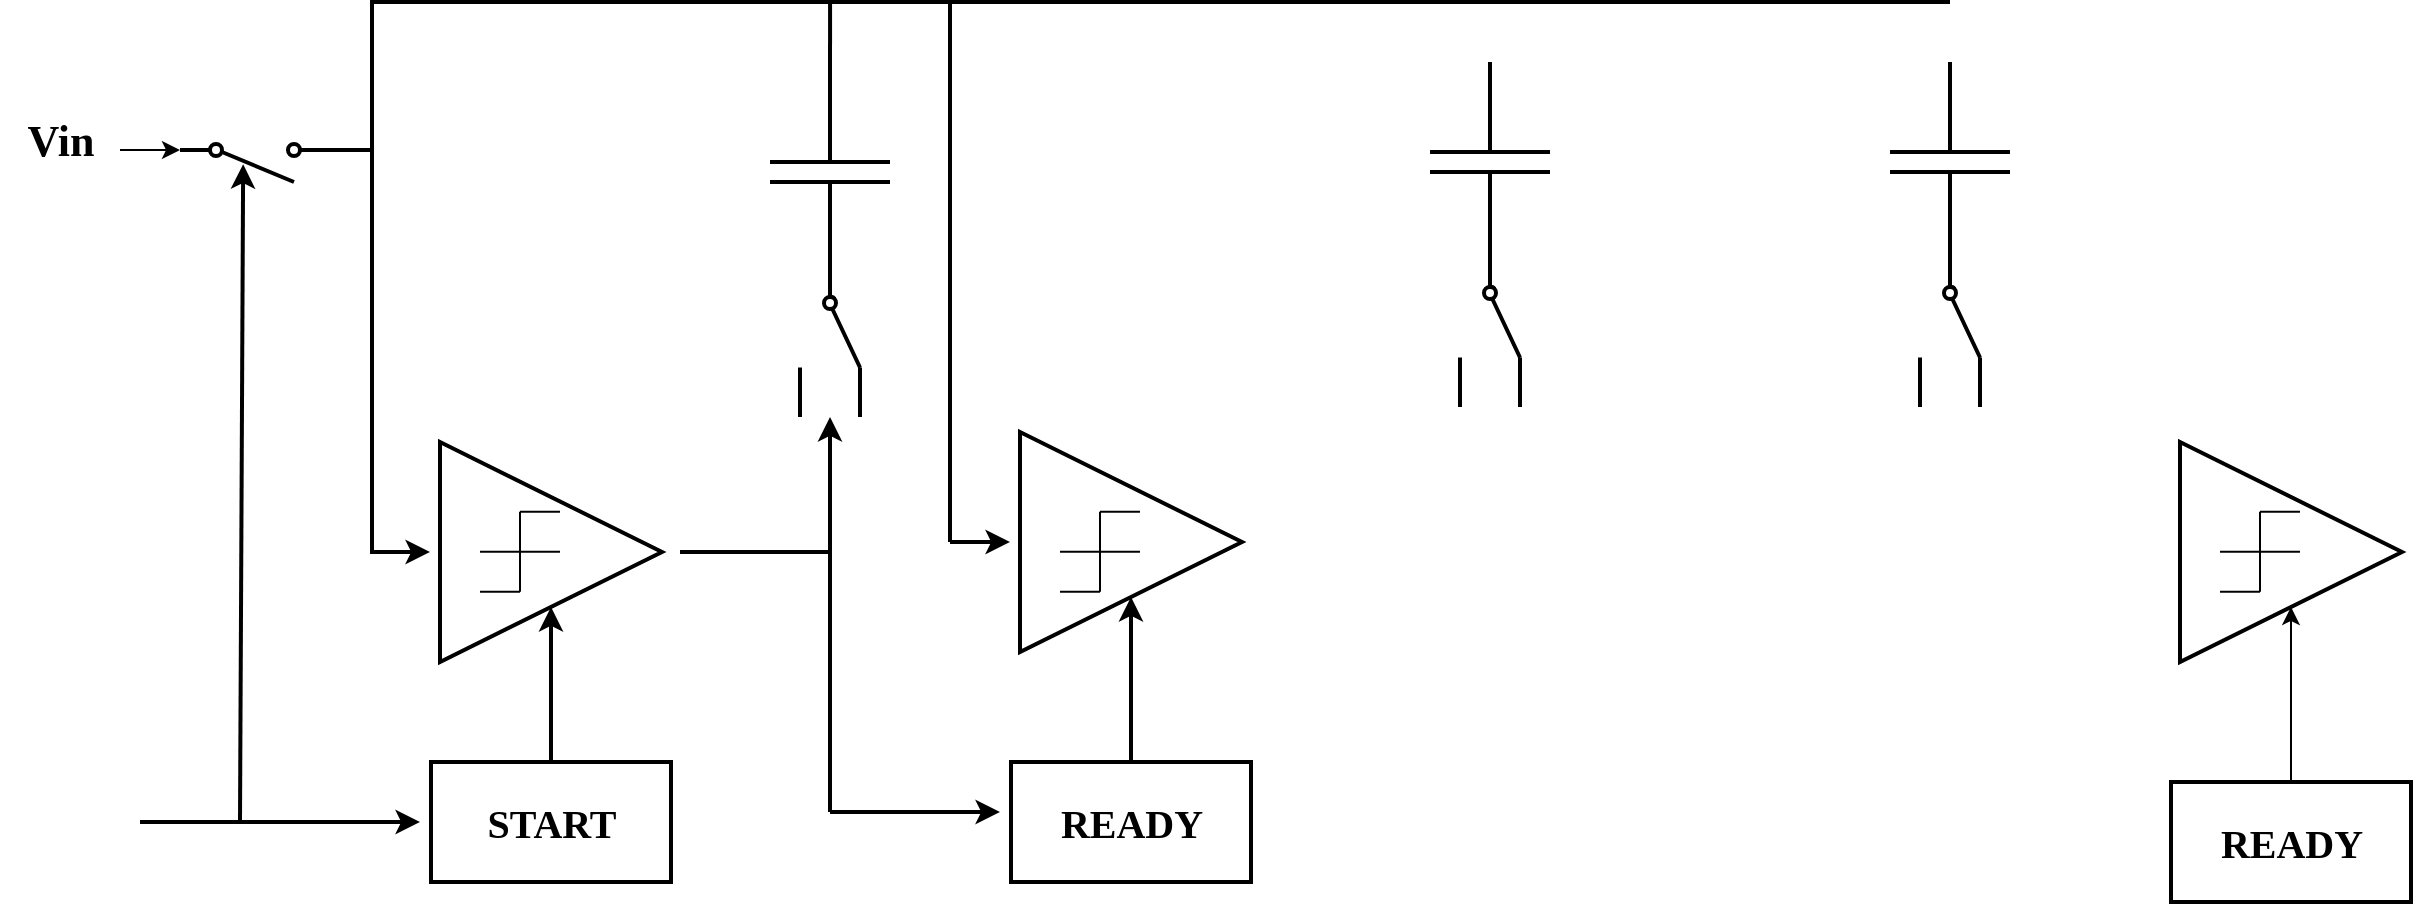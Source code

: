 <mxfile version="24.4.0" type="github">
  <diagram name="第 1 页" id="rRfl9mwUBugoD33uotSe">
    <mxGraphModel dx="581" dy="290" grid="1" gridSize="5" guides="1" tooltips="1" connect="1" arrows="1" fold="1" page="1" pageScale="1" pageWidth="1654" pageHeight="2336" math="0" shadow="0">
      <root>
        <mxCell id="0" />
        <mxCell id="1" parent="0" />
        <mxCell id="vMDUBXKROZBvSZ6tEabD-2" value="" style="triangle;whiteSpace=wrap;html=1;strokeWidth=2;" vertex="1" parent="1">
          <mxGeometry x="240" y="320" width="111" height="110" as="geometry" />
        </mxCell>
        <mxCell id="vMDUBXKROZBvSZ6tEabD-12" value="" style="endArrow=none;html=1;rounded=0;" edge="1" parent="1">
          <mxGeometry width="50" height="50" relative="1" as="geometry">
            <mxPoint x="260" y="394.86" as="sourcePoint" />
            <mxPoint x="280" y="394.86" as="targetPoint" />
          </mxGeometry>
        </mxCell>
        <mxCell id="vMDUBXKROZBvSZ6tEabD-13" value="" style="endArrow=none;html=1;rounded=0;" edge="1" parent="1">
          <mxGeometry width="50" height="50" relative="1" as="geometry">
            <mxPoint x="280" y="394.86" as="sourcePoint" />
            <mxPoint x="280" y="354.86" as="targetPoint" />
          </mxGeometry>
        </mxCell>
        <mxCell id="vMDUBXKROZBvSZ6tEabD-15" value="" style="endArrow=none;html=1;rounded=0;" edge="1" parent="1">
          <mxGeometry width="50" height="50" relative="1" as="geometry">
            <mxPoint x="280" y="354.86" as="sourcePoint" />
            <mxPoint x="300" y="354.86" as="targetPoint" />
          </mxGeometry>
        </mxCell>
        <mxCell id="vMDUBXKROZBvSZ6tEabD-16" value="" style="endArrow=none;html=1;rounded=0;" edge="1" parent="1">
          <mxGeometry width="50" height="50" relative="1" as="geometry">
            <mxPoint x="260" y="374.86" as="sourcePoint" />
            <mxPoint x="300" y="374.86" as="targetPoint" />
          </mxGeometry>
        </mxCell>
        <mxCell id="vMDUBXKROZBvSZ6tEabD-17" value="" style="triangle;whiteSpace=wrap;html=1;strokeWidth=2;" vertex="1" parent="1">
          <mxGeometry x="530" y="315" width="111" height="110" as="geometry" />
        </mxCell>
        <mxCell id="vMDUBXKROZBvSZ6tEabD-18" value="" style="endArrow=none;html=1;rounded=0;" edge="1" parent="1">
          <mxGeometry width="50" height="50" relative="1" as="geometry">
            <mxPoint x="550" y="394.86" as="sourcePoint" />
            <mxPoint x="570" y="394.86" as="targetPoint" />
          </mxGeometry>
        </mxCell>
        <mxCell id="vMDUBXKROZBvSZ6tEabD-19" value="" style="endArrow=none;html=1;rounded=0;" edge="1" parent="1">
          <mxGeometry width="50" height="50" relative="1" as="geometry">
            <mxPoint x="570" y="394.86" as="sourcePoint" />
            <mxPoint x="570" y="354.86" as="targetPoint" />
          </mxGeometry>
        </mxCell>
        <mxCell id="vMDUBXKROZBvSZ6tEabD-20" value="" style="endArrow=none;html=1;rounded=0;" edge="1" parent="1">
          <mxGeometry width="50" height="50" relative="1" as="geometry">
            <mxPoint x="570" y="354.86" as="sourcePoint" />
            <mxPoint x="590" y="354.86" as="targetPoint" />
          </mxGeometry>
        </mxCell>
        <mxCell id="vMDUBXKROZBvSZ6tEabD-21" value="" style="endArrow=none;html=1;rounded=0;" edge="1" parent="1">
          <mxGeometry width="50" height="50" relative="1" as="geometry">
            <mxPoint x="550" y="374.86" as="sourcePoint" />
            <mxPoint x="590" y="374.86" as="targetPoint" />
          </mxGeometry>
        </mxCell>
        <mxCell id="vMDUBXKROZBvSZ6tEabD-22" value="" style="triangle;whiteSpace=wrap;html=1;strokeWidth=2;" vertex="1" parent="1">
          <mxGeometry x="1110" y="320" width="111" height="110" as="geometry" />
        </mxCell>
        <mxCell id="vMDUBXKROZBvSZ6tEabD-23" value="" style="endArrow=none;html=1;rounded=0;" edge="1" parent="1">
          <mxGeometry width="50" height="50" relative="1" as="geometry">
            <mxPoint x="1130" y="394.86" as="sourcePoint" />
            <mxPoint x="1150" y="394.86" as="targetPoint" />
          </mxGeometry>
        </mxCell>
        <mxCell id="vMDUBXKROZBvSZ6tEabD-24" value="" style="endArrow=none;html=1;rounded=0;" edge="1" parent="1">
          <mxGeometry width="50" height="50" relative="1" as="geometry">
            <mxPoint x="1150" y="394.86" as="sourcePoint" />
            <mxPoint x="1150" y="354.86" as="targetPoint" />
          </mxGeometry>
        </mxCell>
        <mxCell id="vMDUBXKROZBvSZ6tEabD-25" value="" style="endArrow=none;html=1;rounded=0;" edge="1" parent="1">
          <mxGeometry width="50" height="50" relative="1" as="geometry">
            <mxPoint x="1150" y="354.86" as="sourcePoint" />
            <mxPoint x="1170" y="354.86" as="targetPoint" />
          </mxGeometry>
        </mxCell>
        <mxCell id="vMDUBXKROZBvSZ6tEabD-26" value="" style="endArrow=none;html=1;rounded=0;" edge="1" parent="1">
          <mxGeometry width="50" height="50" relative="1" as="geometry">
            <mxPoint x="1130" y="374.86" as="sourcePoint" />
            <mxPoint x="1170" y="374.86" as="targetPoint" />
          </mxGeometry>
        </mxCell>
        <mxCell id="vMDUBXKROZBvSZ6tEabD-45" style="edgeStyle=orthogonalEdgeStyle;rounded=0;orthogonalLoop=1;jettySize=auto;html=1;strokeWidth=2;exitX=0;exitY=0.8;exitDx=0;exitDy=0;" edge="1" parent="1" source="vMDUBXKROZBvSZ6tEabD-31">
          <mxGeometry relative="1" as="geometry">
            <mxPoint x="235" y="375" as="targetPoint" />
            <mxPoint x="186" y="174" as="sourcePoint" />
            <Array as="points">
              <mxPoint x="206" y="174" />
              <mxPoint x="206" y="375" />
            </Array>
          </mxGeometry>
        </mxCell>
        <mxCell id="vMDUBXKROZBvSZ6tEabD-31" value="" style="html=1;shape=mxgraph.electrical.electro-mechanical.singleSwitch;aspect=fixed;elSwitchState=off;direction=west;flipH=1;strokeWidth=2;" vertex="1" parent="1">
          <mxGeometry x="110" y="170" width="75" height="20" as="geometry" />
        </mxCell>
        <mxCell id="vMDUBXKROZBvSZ6tEabD-37" style="edgeStyle=orthogonalEdgeStyle;rounded=0;orthogonalLoop=1;jettySize=auto;html=1;strokeWidth=2;" edge="1" parent="1" source="vMDUBXKROZBvSZ6tEabD-32" target="vMDUBXKROZBvSZ6tEabD-2">
          <mxGeometry relative="1" as="geometry" />
        </mxCell>
        <mxCell id="vMDUBXKROZBvSZ6tEabD-32" value="START" style="rounded=0;whiteSpace=wrap;html=1;fontFamily=Times New Roman;fontStyle=1;fontSize=20;strokeWidth=2;" vertex="1" parent="1">
          <mxGeometry x="235.5" y="480" width="120" height="60" as="geometry" />
        </mxCell>
        <mxCell id="vMDUBXKROZBvSZ6tEabD-38" style="edgeStyle=orthogonalEdgeStyle;rounded=0;orthogonalLoop=1;jettySize=auto;html=1;strokeWidth=2;" edge="1" parent="1" source="vMDUBXKROZBvSZ6tEabD-34" target="vMDUBXKROZBvSZ6tEabD-17">
          <mxGeometry relative="1" as="geometry" />
        </mxCell>
        <mxCell id="vMDUBXKROZBvSZ6tEabD-34" value="READY" style="rounded=0;whiteSpace=wrap;html=1;fontFamily=Times New Roman;fontStyle=1;fontSize=20;strokeWidth=2;" vertex="1" parent="1">
          <mxGeometry x="525.5" y="480" width="120" height="60" as="geometry" />
        </mxCell>
        <mxCell id="vMDUBXKROZBvSZ6tEabD-36" style="edgeStyle=orthogonalEdgeStyle;rounded=0;orthogonalLoop=1;jettySize=auto;html=1;" edge="1" parent="1" source="vMDUBXKROZBvSZ6tEabD-35" target="vMDUBXKROZBvSZ6tEabD-22">
          <mxGeometry relative="1" as="geometry" />
        </mxCell>
        <mxCell id="vMDUBXKROZBvSZ6tEabD-35" value="READY" style="rounded=0;whiteSpace=wrap;html=1;fontFamily=Times New Roman;fontStyle=1;fontSize=20;strokeWidth=2;" vertex="1" parent="1">
          <mxGeometry x="1105.5" y="490" width="120" height="60" as="geometry" />
        </mxCell>
        <mxCell id="vMDUBXKROZBvSZ6tEabD-39" value="" style="endArrow=classic;html=1;rounded=0;fontSize=14;strokeWidth=2;" edge="1" parent="1">
          <mxGeometry width="50" height="50" relative="1" as="geometry">
            <mxPoint x="90" y="510" as="sourcePoint" />
            <mxPoint x="230" y="510" as="targetPoint" />
          </mxGeometry>
        </mxCell>
        <mxCell id="vMDUBXKROZBvSZ6tEabD-41" value="" style="endArrow=classic;html=1;rounded=0;entryX=0.421;entryY=0.446;entryDx=0;entryDy=0;entryPerimeter=0;endFill=1;strokeWidth=2;" edge="1" parent="1" target="vMDUBXKROZBvSZ6tEabD-31">
          <mxGeometry width="50" height="50" relative="1" as="geometry">
            <mxPoint x="140" y="510" as="sourcePoint" />
            <mxPoint x="190" y="460" as="targetPoint" />
          </mxGeometry>
        </mxCell>
        <mxCell id="vMDUBXKROZBvSZ6tEabD-43" style="edgeStyle=orthogonalEdgeStyle;rounded=0;orthogonalLoop=1;jettySize=auto;html=1;entryX=1;entryY=0.8;entryDx=0;entryDy=0;" edge="1" parent="1" source="vMDUBXKROZBvSZ6tEabD-42" target="vMDUBXKROZBvSZ6tEabD-31">
          <mxGeometry relative="1" as="geometry">
            <mxPoint x="90" y="174" as="sourcePoint" />
            <Array as="points">
              <mxPoint x="90" y="174" />
              <mxPoint x="90" y="174" />
            </Array>
          </mxGeometry>
        </mxCell>
        <mxCell id="vMDUBXKROZBvSZ6tEabD-42" value="Vin" style="text;html=1;align=center;verticalAlign=middle;resizable=0;points=[];autosize=1;strokeColor=none;fillColor=none;fontFamily=Times New Roman;fontSize=22;fontStyle=1" vertex="1" parent="1">
          <mxGeometry x="20" y="150" width="60" height="40" as="geometry" />
        </mxCell>
        <mxCell id="vMDUBXKROZBvSZ6tEabD-46" value="" style="endArrow=none;html=1;rounded=0;strokeWidth=2;" edge="1" parent="1">
          <mxGeometry width="50" height="50" relative="1" as="geometry">
            <mxPoint x="206" y="175" as="sourcePoint" />
            <mxPoint x="206" y="100" as="targetPoint" />
          </mxGeometry>
        </mxCell>
        <mxCell id="vMDUBXKROZBvSZ6tEabD-47" value="" style="endArrow=none;html=1;rounded=0;strokeWidth=2;" edge="1" parent="1">
          <mxGeometry width="50" height="50" relative="1" as="geometry">
            <mxPoint x="205" y="100" as="sourcePoint" />
            <mxPoint x="435" y="100" as="targetPoint" />
          </mxGeometry>
        </mxCell>
        <mxCell id="vMDUBXKROZBvSZ6tEabD-50" style="edgeStyle=orthogonalEdgeStyle;rounded=0;orthogonalLoop=1;jettySize=auto;html=1;exitX=0;exitY=0.5;exitDx=0;exitDy=0;exitPerimeter=0;endArrow=none;endFill=0;strokeWidth=2;" edge="1" parent="1" source="vMDUBXKROZBvSZ6tEabD-48">
          <mxGeometry relative="1" as="geometry">
            <mxPoint x="435.039" y="100" as="targetPoint" />
          </mxGeometry>
        </mxCell>
        <mxCell id="vMDUBXKROZBvSZ6tEabD-48" value="c" style="pointerEvents=1;verticalLabelPosition=bottom;shadow=0;dashed=0;align=center;html=1;verticalAlign=top;shape=mxgraph.electrical.capacitors.capacitor_1;direction=south;strokeWidth=2;" vertex="1" parent="1">
          <mxGeometry x="405" y="135" width="60" height="100" as="geometry" />
        </mxCell>
        <mxCell id="vMDUBXKROZBvSZ6tEabD-53" value="" style="pointerEvents=1;verticalLabelPosition=bottom;shadow=0;dashed=0;align=center;html=1;verticalAlign=top;shape=mxgraph.electrical.electro-mechanical.twoWayContact2;elSwitchState=1;direction=south;strokeWidth=2;" vertex="1" parent="1">
          <mxGeometry x="420" y="232.5" width="30" height="75" as="geometry" />
        </mxCell>
        <mxCell id="vMDUBXKROZBvSZ6tEabD-55" value="" style="endArrow=none;html=1;rounded=0;strokeWidth=2;" edge="1" parent="1">
          <mxGeometry width="50" height="50" relative="1" as="geometry">
            <mxPoint x="360" y="375" as="sourcePoint" />
            <mxPoint x="435" y="375" as="targetPoint" />
          </mxGeometry>
        </mxCell>
        <mxCell id="vMDUBXKROZBvSZ6tEabD-56" value="" style="endArrow=classic;html=1;rounded=0;strokeWidth=2;" edge="1" parent="1" target="vMDUBXKROZBvSZ6tEabD-53">
          <mxGeometry width="50" height="50" relative="1" as="geometry">
            <mxPoint x="435" y="375" as="sourcePoint" />
            <mxPoint x="432.5" y="307.5" as="targetPoint" />
          </mxGeometry>
        </mxCell>
        <mxCell id="vMDUBXKROZBvSZ6tEabD-57" value="c" style="pointerEvents=1;verticalLabelPosition=bottom;shadow=0;dashed=0;align=center;html=1;verticalAlign=top;shape=mxgraph.electrical.capacitors.capacitor_1;direction=south;strokeWidth=2;" vertex="1" parent="1">
          <mxGeometry x="735" y="130" width="60" height="100" as="geometry" />
        </mxCell>
        <mxCell id="vMDUBXKROZBvSZ6tEabD-58" value="" style="pointerEvents=1;verticalLabelPosition=bottom;shadow=0;dashed=0;align=center;html=1;verticalAlign=top;shape=mxgraph.electrical.electro-mechanical.twoWayContact2;elSwitchState=1;direction=south;strokeWidth=2;" vertex="1" parent="1">
          <mxGeometry x="750" y="227.5" width="30" height="75" as="geometry" />
        </mxCell>
        <mxCell id="vMDUBXKROZBvSZ6tEabD-59" value="c" style="pointerEvents=1;verticalLabelPosition=bottom;shadow=0;dashed=0;align=center;html=1;verticalAlign=top;shape=mxgraph.electrical.capacitors.capacitor_1;direction=south;strokeWidth=2;" vertex="1" parent="1">
          <mxGeometry x="965" y="130" width="60" height="100" as="geometry" />
        </mxCell>
        <mxCell id="vMDUBXKROZBvSZ6tEabD-60" value="" style="pointerEvents=1;verticalLabelPosition=bottom;shadow=0;dashed=0;align=center;html=1;verticalAlign=top;shape=mxgraph.electrical.electro-mechanical.twoWayContact2;elSwitchState=1;direction=south;strokeWidth=2;" vertex="1" parent="1">
          <mxGeometry x="980" y="227.5" width="30" height="75" as="geometry" />
        </mxCell>
        <mxCell id="vMDUBXKROZBvSZ6tEabD-61" value="" style="endArrow=none;html=1;rounded=0;strokeWidth=2;" edge="1" parent="1">
          <mxGeometry width="50" height="50" relative="1" as="geometry">
            <mxPoint x="435" y="505" as="sourcePoint" />
            <mxPoint x="435" y="375" as="targetPoint" />
          </mxGeometry>
        </mxCell>
        <mxCell id="vMDUBXKROZBvSZ6tEabD-62" value="" style="endArrow=classic;html=1;rounded=0;strokeWidth=2;" edge="1" parent="1">
          <mxGeometry width="50" height="50" relative="1" as="geometry">
            <mxPoint x="435" y="505" as="sourcePoint" />
            <mxPoint x="520" y="505" as="targetPoint" />
          </mxGeometry>
        </mxCell>
        <mxCell id="vMDUBXKROZBvSZ6tEabD-63" value="" style="endArrow=none;html=1;rounded=0;strokeWidth=2;" edge="1" parent="1">
          <mxGeometry width="50" height="50" relative="1" as="geometry">
            <mxPoint x="435" y="100" as="sourcePoint" />
            <mxPoint x="995" y="100" as="targetPoint" />
          </mxGeometry>
        </mxCell>
        <mxCell id="vMDUBXKROZBvSZ6tEabD-65" value="" style="endArrow=none;html=1;rounded=0;strokeWidth=2;" edge="1" parent="1">
          <mxGeometry width="50" height="50" relative="1" as="geometry">
            <mxPoint x="495" y="370" as="sourcePoint" />
            <mxPoint x="495" y="100" as="targetPoint" />
          </mxGeometry>
        </mxCell>
        <mxCell id="vMDUBXKROZBvSZ6tEabD-66" value="" style="endArrow=classic;html=1;rounded=0;strokeWidth=2;" edge="1" parent="1">
          <mxGeometry width="50" height="50" relative="1" as="geometry">
            <mxPoint x="495" y="370" as="sourcePoint" />
            <mxPoint x="525" y="370" as="targetPoint" />
          </mxGeometry>
        </mxCell>
      </root>
    </mxGraphModel>
  </diagram>
</mxfile>
